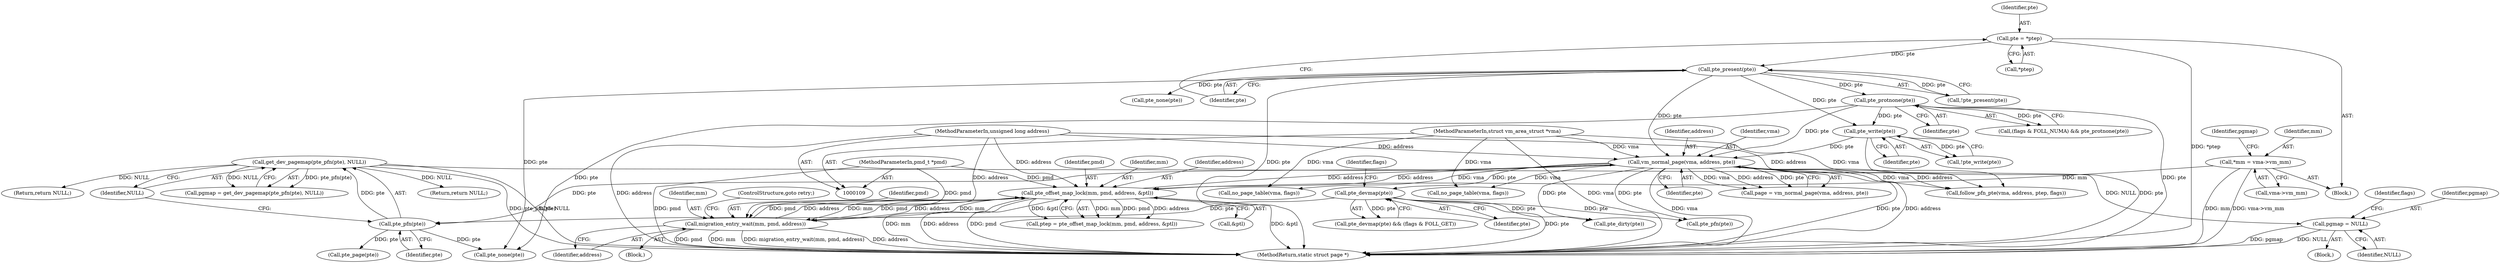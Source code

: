digraph "0_linux_19be0eaffa3ac7d8eb6784ad9bdbc7d67ed8e619_0@pointer" {
"1000321" [label="(Call,pgmap = NULL)"];
"1000226" [label="(Call,get_dev_pagemap(pte_pfn(pte), NULL))"];
"1000227" [label="(Call,pte_pfn(pte))"];
"1000218" [label="(Call,pte_devmap(pte))"];
"1000209" [label="(Call,vm_normal_page(vma, address, pte))"];
"1000110" [label="(MethodParameterIn,struct vm_area_struct *vma)"];
"1000141" [label="(Call,pte_offset_map_lock(mm, pmd, address, &ptl))"];
"1000116" [label="(Call,*mm = vma->vm_mm)"];
"1000180" [label="(Call,migration_entry_wait(mm, pmd, address))"];
"1000112" [label="(MethodParameterIn,pmd_t *pmd)"];
"1000111" [label="(MethodParameterIn,unsigned long address)"];
"1000199" [label="(Call,pte_write(pte))"];
"1000190" [label="(Call,pte_protnone(pte))"];
"1000153" [label="(Call,pte_present(pte))"];
"1000147" [label="(Call,pte = *ptep)"];
"1000116" [label="(Call,*mm = vma->vm_mm)"];
"1000226" [label="(Call,get_dev_pagemap(pte_pfn(pte), NULL))"];
"1000385" [label="(Call,pte_none(pte))"];
"1000326" [label="(Identifier,flags)"];
"1000184" [label="(ControlStructure,goto retry;)"];
"1000142" [label="(Identifier,mm)"];
"1000111" [label="(MethodParameterIn,unsigned long address)"];
"1000117" [label="(Identifier,mm)"];
"1000219" [label="(Identifier,pte)"];
"1000199" [label="(Call,pte_write(pte))"];
"1000145" [label="(Call,&ptl)"];
"1000182" [label="(Identifier,pmd)"];
"1000221" [label="(Identifier,flags)"];
"1000114" [label="(Block,)"];
"1000136" [label="(Call,no_page_table(vma, flags))"];
"1000110" [label="(MethodParameterIn,struct vm_area_struct *vma)"];
"1000144" [label="(Identifier,address)"];
"1000180" [label="(Call,migration_entry_wait(mm, pmd, address))"];
"1000212" [label="(Identifier,pte)"];
"1000205" [label="(Return,return NULL;)"];
"1000207" [label="(Call,page = vm_normal_page(vma, address, pte))"];
"1000141" [label="(Call,pte_offset_map_lock(mm, pmd, address, &ptl))"];
"1000118" [label="(Call,vma->vm_mm)"];
"1000323" [label="(Identifier,NULL)"];
"1000387" [label="(Return,return NULL;)"];
"1000123" [label="(Identifier,pgmap)"];
"1000190" [label="(Call,pte_protnone(pte))"];
"1000191" [label="(Identifier,pte)"];
"1000186" [label="(Call,(flags & FOLL_NUMA) && pte_protnone(pte))"];
"1000147" [label="(Call,pte = *ptep)"];
"1000322" [label="(Identifier,pgmap)"];
"1000257" [label="(Call,pte_pfn(pte))"];
"1000318" [label="(Block,)"];
"1000211" [label="(Identifier,address)"];
"1000390" [label="(Call,no_page_table(vma, flags))"];
"1000152" [label="(Call,!pte_present(pte))"];
"1000112" [label="(MethodParameterIn,pmd_t *pmd)"];
"1000227" [label="(Call,pte_pfn(pte))"];
"1000269" [label="(Call,follow_pfn_pte(vma, address, ptep, flags))"];
"1000200" [label="(Identifier,pte)"];
"1000165" [label="(Call,pte_none(pte))"];
"1000149" [label="(Call,*ptep)"];
"1000224" [label="(Call,pgmap = get_dev_pagemap(pte_pfn(pte), NULL))"];
"1000198" [label="(Call,!pte_write(pte))"];
"1000217" [label="(Call,pte_devmap(pte) && (flags & FOLL_GET))"];
"1000183" [label="(Identifier,address)"];
"1000210" [label="(Identifier,vma)"];
"1000228" [label="(Identifier,pte)"];
"1000336" [label="(Call,pte_dirty(pte))"];
"1000218" [label="(Call,pte_devmap(pte))"];
"1000181" [label="(Identifier,mm)"];
"1000321" [label="(Call,pgmap = NULL)"];
"1000234" [label="(Call,pte_page(pte))"];
"1000209" [label="(Call,vm_normal_page(vma, address, pte))"];
"1000155" [label="(Block,)"];
"1000393" [label="(MethodReturn,static struct page *)"];
"1000139" [label="(Call,ptep = pte_offset_map_lock(mm, pmd, address, &ptl))"];
"1000154" [label="(Identifier,pte)"];
"1000143" [label="(Identifier,pmd)"];
"1000148" [label="(Identifier,pte)"];
"1000229" [label="(Identifier,NULL)"];
"1000153" [label="(Call,pte_present(pte))"];
"1000321" -> "1000318"  [label="AST: "];
"1000321" -> "1000323"  [label="CFG: "];
"1000322" -> "1000321"  [label="AST: "];
"1000323" -> "1000321"  [label="AST: "];
"1000326" -> "1000321"  [label="CFG: "];
"1000321" -> "1000393"  [label="DDG: pgmap"];
"1000321" -> "1000393"  [label="DDG: NULL"];
"1000226" -> "1000321"  [label="DDG: NULL"];
"1000226" -> "1000224"  [label="AST: "];
"1000226" -> "1000229"  [label="CFG: "];
"1000227" -> "1000226"  [label="AST: "];
"1000229" -> "1000226"  [label="AST: "];
"1000224" -> "1000226"  [label="CFG: "];
"1000226" -> "1000393"  [label="DDG: pte_pfn(pte)"];
"1000226" -> "1000393"  [label="DDG: NULL"];
"1000226" -> "1000205"  [label="DDG: NULL"];
"1000226" -> "1000224"  [label="DDG: pte_pfn(pte)"];
"1000226" -> "1000224"  [label="DDG: NULL"];
"1000227" -> "1000226"  [label="DDG: pte"];
"1000226" -> "1000387"  [label="DDG: NULL"];
"1000227" -> "1000228"  [label="CFG: "];
"1000228" -> "1000227"  [label="AST: "];
"1000229" -> "1000227"  [label="CFG: "];
"1000218" -> "1000227"  [label="DDG: pte"];
"1000209" -> "1000227"  [label="DDG: pte"];
"1000227" -> "1000234"  [label="DDG: pte"];
"1000227" -> "1000385"  [label="DDG: pte"];
"1000218" -> "1000217"  [label="AST: "];
"1000218" -> "1000219"  [label="CFG: "];
"1000219" -> "1000218"  [label="AST: "];
"1000221" -> "1000218"  [label="CFG: "];
"1000217" -> "1000218"  [label="CFG: "];
"1000218" -> "1000393"  [label="DDG: pte"];
"1000218" -> "1000217"  [label="DDG: pte"];
"1000209" -> "1000218"  [label="DDG: pte"];
"1000218" -> "1000257"  [label="DDG: pte"];
"1000218" -> "1000336"  [label="DDG: pte"];
"1000209" -> "1000207"  [label="AST: "];
"1000209" -> "1000212"  [label="CFG: "];
"1000210" -> "1000209"  [label="AST: "];
"1000211" -> "1000209"  [label="AST: "];
"1000212" -> "1000209"  [label="AST: "];
"1000207" -> "1000209"  [label="CFG: "];
"1000209" -> "1000393"  [label="DDG: vma"];
"1000209" -> "1000393"  [label="DDG: pte"];
"1000209" -> "1000393"  [label="DDG: address"];
"1000209" -> "1000136"  [label="DDG: vma"];
"1000209" -> "1000141"  [label="DDG: address"];
"1000209" -> "1000207"  [label="DDG: vma"];
"1000209" -> "1000207"  [label="DDG: address"];
"1000209" -> "1000207"  [label="DDG: pte"];
"1000110" -> "1000209"  [label="DDG: vma"];
"1000141" -> "1000209"  [label="DDG: address"];
"1000111" -> "1000209"  [label="DDG: address"];
"1000199" -> "1000209"  [label="DDG: pte"];
"1000190" -> "1000209"  [label="DDG: pte"];
"1000153" -> "1000209"  [label="DDG: pte"];
"1000209" -> "1000257"  [label="DDG: pte"];
"1000209" -> "1000269"  [label="DDG: vma"];
"1000209" -> "1000269"  [label="DDG: address"];
"1000209" -> "1000336"  [label="DDG: pte"];
"1000209" -> "1000390"  [label="DDG: vma"];
"1000110" -> "1000109"  [label="AST: "];
"1000110" -> "1000393"  [label="DDG: vma"];
"1000110" -> "1000136"  [label="DDG: vma"];
"1000110" -> "1000269"  [label="DDG: vma"];
"1000110" -> "1000390"  [label="DDG: vma"];
"1000141" -> "1000139"  [label="AST: "];
"1000141" -> "1000145"  [label="CFG: "];
"1000142" -> "1000141"  [label="AST: "];
"1000143" -> "1000141"  [label="AST: "];
"1000144" -> "1000141"  [label="AST: "];
"1000145" -> "1000141"  [label="AST: "];
"1000139" -> "1000141"  [label="CFG: "];
"1000141" -> "1000393"  [label="DDG: mm"];
"1000141" -> "1000393"  [label="DDG: address"];
"1000141" -> "1000393"  [label="DDG: pmd"];
"1000141" -> "1000393"  [label="DDG: &ptl"];
"1000141" -> "1000139"  [label="DDG: mm"];
"1000141" -> "1000139"  [label="DDG: pmd"];
"1000141" -> "1000139"  [label="DDG: address"];
"1000141" -> "1000139"  [label="DDG: &ptl"];
"1000116" -> "1000141"  [label="DDG: mm"];
"1000180" -> "1000141"  [label="DDG: mm"];
"1000180" -> "1000141"  [label="DDG: pmd"];
"1000180" -> "1000141"  [label="DDG: address"];
"1000112" -> "1000141"  [label="DDG: pmd"];
"1000111" -> "1000141"  [label="DDG: address"];
"1000141" -> "1000180"  [label="DDG: mm"];
"1000141" -> "1000180"  [label="DDG: pmd"];
"1000141" -> "1000180"  [label="DDG: address"];
"1000116" -> "1000114"  [label="AST: "];
"1000116" -> "1000118"  [label="CFG: "];
"1000117" -> "1000116"  [label="AST: "];
"1000118" -> "1000116"  [label="AST: "];
"1000123" -> "1000116"  [label="CFG: "];
"1000116" -> "1000393"  [label="DDG: mm"];
"1000116" -> "1000393"  [label="DDG: vma->vm_mm"];
"1000180" -> "1000155"  [label="AST: "];
"1000180" -> "1000183"  [label="CFG: "];
"1000181" -> "1000180"  [label="AST: "];
"1000182" -> "1000180"  [label="AST: "];
"1000183" -> "1000180"  [label="AST: "];
"1000184" -> "1000180"  [label="CFG: "];
"1000180" -> "1000393"  [label="DDG: pmd"];
"1000180" -> "1000393"  [label="DDG: mm"];
"1000180" -> "1000393"  [label="DDG: migration_entry_wait(mm, pmd, address)"];
"1000180" -> "1000393"  [label="DDG: address"];
"1000112" -> "1000180"  [label="DDG: pmd"];
"1000111" -> "1000180"  [label="DDG: address"];
"1000112" -> "1000109"  [label="AST: "];
"1000112" -> "1000393"  [label="DDG: pmd"];
"1000111" -> "1000109"  [label="AST: "];
"1000111" -> "1000393"  [label="DDG: address"];
"1000111" -> "1000269"  [label="DDG: address"];
"1000199" -> "1000198"  [label="AST: "];
"1000199" -> "1000200"  [label="CFG: "];
"1000200" -> "1000199"  [label="AST: "];
"1000198" -> "1000199"  [label="CFG: "];
"1000199" -> "1000393"  [label="DDG: pte"];
"1000199" -> "1000198"  [label="DDG: pte"];
"1000190" -> "1000199"  [label="DDG: pte"];
"1000153" -> "1000199"  [label="DDG: pte"];
"1000190" -> "1000186"  [label="AST: "];
"1000190" -> "1000191"  [label="CFG: "];
"1000191" -> "1000190"  [label="AST: "];
"1000186" -> "1000190"  [label="CFG: "];
"1000190" -> "1000393"  [label="DDG: pte"];
"1000190" -> "1000186"  [label="DDG: pte"];
"1000153" -> "1000190"  [label="DDG: pte"];
"1000190" -> "1000385"  [label="DDG: pte"];
"1000153" -> "1000152"  [label="AST: "];
"1000153" -> "1000154"  [label="CFG: "];
"1000154" -> "1000153"  [label="AST: "];
"1000152" -> "1000153"  [label="CFG: "];
"1000153" -> "1000393"  [label="DDG: pte"];
"1000153" -> "1000152"  [label="DDG: pte"];
"1000147" -> "1000153"  [label="DDG: pte"];
"1000153" -> "1000165"  [label="DDG: pte"];
"1000153" -> "1000385"  [label="DDG: pte"];
"1000147" -> "1000114"  [label="AST: "];
"1000147" -> "1000149"  [label="CFG: "];
"1000148" -> "1000147"  [label="AST: "];
"1000149" -> "1000147"  [label="AST: "];
"1000154" -> "1000147"  [label="CFG: "];
"1000147" -> "1000393"  [label="DDG: *ptep"];
}
